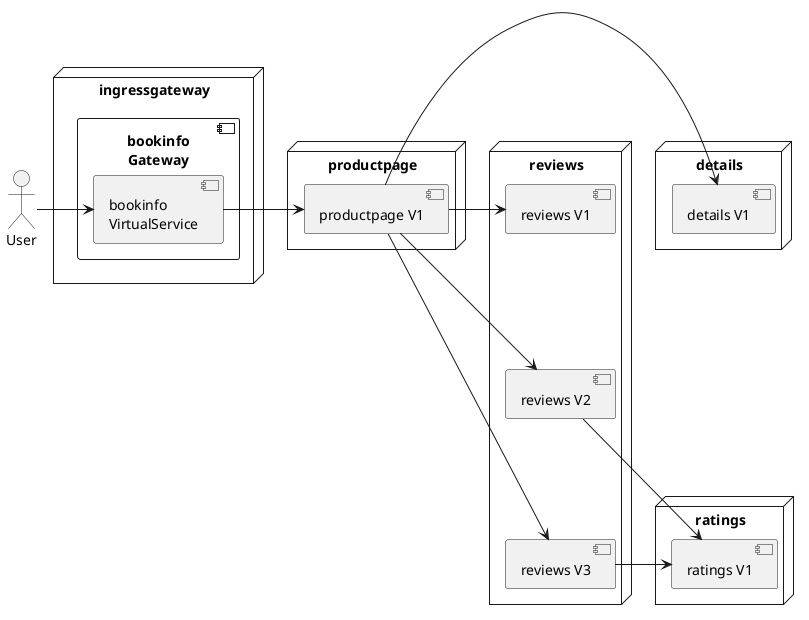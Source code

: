 @startuml
'https://plantuml.com/component-diagram
actor user as "User"
node ingressgateway {
component bookinfo_gateway as "bookinfo\nGateway" {
component bookinfo_vs  as "bookinfo\nVirtualService"
}
}

node productpage {
component productpage_v1 as "productpage V1"
}
node reviews {
component reviews_v1 as "reviews V1"
component reviews_v2 as "reviews V2"
component reviews_v3 as "reviews V3"
}
node details {
component details_v1 as "details V1"
}
node ratings {
component ratings_v1 as "ratings V1"
}

reviews_v1 --[hidden]d-> reviews_v2
reviews_v2 --[hidden]d-> reviews_v3

user -> bookinfo_vs
bookinfo_vs -> productpage_v1
productpage_v1 -> reviews_v1
productpage_v1 -> reviews_v2
productpage_v1 -> reviews_v3
productpage_v1 -> details_v1
reviews_v2 -> ratings_v1
reviews_v3 -> ratings_v1


@enduml